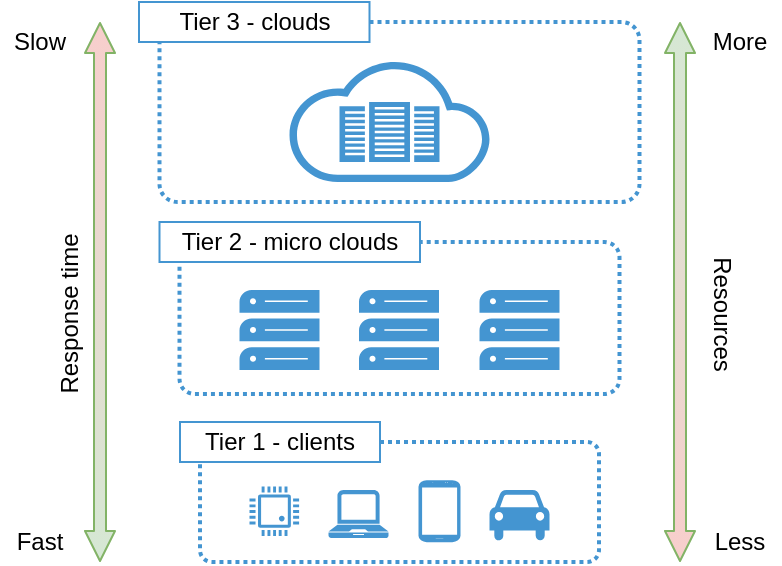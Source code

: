 <mxfile version="14.9.5" type="device"><diagram id="V4tBvz65VkEOiD7wluin" name="Page-1"><mxGraphModel dx="946" dy="-631" grid="1" gridSize="10" guides="1" tooltips="1" connect="1" arrows="1" fold="1" page="1" pageScale="1" pageWidth="850" pageHeight="1100" math="0" shadow="0"><root><mxCell id="0"/><mxCell id="1" parent="0"/><mxCell id="8xBZYbXkwCvCZUe2G0o8-391" value="" style="rounded=1;arcSize=10;dashed=1;fillColor=none;gradientColor=none;dashPattern=1 1;strokeWidth=2;strokeColor=#4495D1;" vertex="1" parent="1"><mxGeometry x="809.75" y="1670" width="220" height="76" as="geometry"/></mxCell><mxCell id="8xBZYbXkwCvCZUe2G0o8-392" value="" style="rounded=1;arcSize=10;dashed=1;fillColor=none;gradientColor=none;dashPattern=1 1;strokeWidth=2;strokeColor=#4495D1;" vertex="1" parent="1"><mxGeometry x="799.75" y="1560" width="240" height="90" as="geometry"/></mxCell><mxCell id="8xBZYbXkwCvCZUe2G0o8-393" value="" style="rounded=1;arcSize=10;dashed=1;fillColor=none;gradientColor=none;dashPattern=1 1;strokeWidth=2;strokeColor=#4495D1;" vertex="1" parent="1"><mxGeometry x="820" y="1770" width="199.5" height="60" as="geometry"/></mxCell><mxCell id="8xBZYbXkwCvCZUe2G0o8-394" value="" style="pointerEvents=1;shadow=0;dashed=0;html=1;strokeColor=none;fillColor=#4495D1;labelPosition=center;verticalLabelPosition=bottom;verticalAlign=top;align=center;outlineConnect=0;shape=mxgraph.veeam.cpu;" vertex="1" parent="1"><mxGeometry x="844.75" y="1792.2" width="24.8" height="24.8" as="geometry"/></mxCell><mxCell id="8xBZYbXkwCvCZUe2G0o8-395" value="" style="pointerEvents=1;shadow=0;dashed=0;html=1;strokeColor=none;labelPosition=center;verticalLabelPosition=bottom;verticalAlign=top;align=center;outlineConnect=0;shape=mxgraph.veeam.laptop;fillColor=#4495D1;" vertex="1" parent="1"><mxGeometry x="884.25" y="1794" width="30" height="24" as="geometry"/></mxCell><mxCell id="8xBZYbXkwCvCZUe2G0o8-396" value="" style="pointerEvents=1;shadow=0;dashed=0;html=1;strokeColor=none;labelPosition=center;verticalLabelPosition=bottom;verticalAlign=top;align=center;outlineConnect=0;shape=mxgraph.veeam2.cloud;fillColor=#4495D1;" vertex="1" parent="1"><mxGeometry x="864.75" y="1580" width="100" height="60" as="geometry"/></mxCell><mxCell id="8xBZYbXkwCvCZUe2G0o8-397" value="" style="pointerEvents=1;shadow=0;dashed=0;html=1;strokeColor=none;labelPosition=center;verticalLabelPosition=bottom;verticalAlign=top;align=center;outlineConnect=0;shape=mxgraph.veeam2.server_stack;fillColor=#4495D1;" vertex="1" parent="1"><mxGeometry x="839.75" y="1694" width="40" height="40" as="geometry"/></mxCell><mxCell id="8xBZYbXkwCvCZUe2G0o8-398" value="" style="verticalLabelPosition=bottom;verticalAlign=top;html=1;shadow=0;dashed=0;strokeWidth=1;shape=mxgraph.android.phone2;fillColor=#4495D1;strokeColor=#4495D1;" vertex="1" parent="1"><mxGeometry x="929.75" y="1789.6" width="20" height="30" as="geometry"/></mxCell><mxCell id="8xBZYbXkwCvCZUe2G0o8-399" value="" style="pointerEvents=1;shadow=0;dashed=0;html=1;strokeColor=none;labelPosition=center;verticalLabelPosition=bottom;verticalAlign=top;align=center;outlineConnect=0;shape=mxgraph.veeam2.server_stack;fillColor=#4495D1;" vertex="1" parent="1"><mxGeometry x="899.5" y="1694" width="40" height="40" as="geometry"/></mxCell><mxCell id="8xBZYbXkwCvCZUe2G0o8-400" value="" style="pointerEvents=1;shadow=0;dashed=0;html=1;strokeColor=none;labelPosition=center;verticalLabelPosition=bottom;verticalAlign=top;align=center;outlineConnect=0;shape=mxgraph.veeam2.server_stack;fillColor=#4495D1;" vertex="1" parent="1"><mxGeometry x="959.75" y="1694" width="40" height="40" as="geometry"/></mxCell><mxCell id="8xBZYbXkwCvCZUe2G0o8-401" value="Tier 1 - clients" style="text;html=1;align=center;verticalAlign=middle;whiteSpace=wrap;rounded=0;fillColor=#ffffff;strokeColor=#4495D1;" vertex="1" parent="1"><mxGeometry x="810" y="1760" width="100" height="20" as="geometry"/></mxCell><mxCell id="8xBZYbXkwCvCZUe2G0o8-402" value="Tier 2 - micro clouds" style="text;html=1;align=center;verticalAlign=middle;whiteSpace=wrap;rounded=0;fillColor=#ffffff;strokeColor=#4495D1;" vertex="1" parent="1"><mxGeometry x="799.75" y="1660" width="130.25" height="20" as="geometry"/></mxCell><mxCell id="8xBZYbXkwCvCZUe2G0o8-403" value="Tier 3 - clouds" style="text;html=1;align=center;verticalAlign=middle;whiteSpace=wrap;rounded=0;fillColor=#ffffff;strokeColor=#4495D1;" vertex="1" parent="1"><mxGeometry x="789.5" y="1550" width="115.25" height="20" as="geometry"/></mxCell><mxCell id="8xBZYbXkwCvCZUe2G0o8-404" value="" style="shape=flexArrow;endArrow=classic;startArrow=classic;html=1;startWidth=8;startSize=4.67;endWidth=8;endSize=4.67;width=6;strokeColor=#82b366;fillColor=#D5E8D4;gradientColor=#F8CECC;" edge="1" parent="1"><mxGeometry width="50" height="50" relative="1" as="geometry"><mxPoint x="1060" y="1830" as="sourcePoint"/><mxPoint x="1060" y="1560" as="targetPoint"/></mxGeometry></mxCell><mxCell id="8xBZYbXkwCvCZUe2G0o8-405" value="" style="shape=flexArrow;endArrow=classic;startArrow=classic;html=1;startWidth=8;startSize=4.67;endWidth=8;endSize=4.67;width=6;strokeColor=#82b366;fillColor=#F8CECC;gradientColor=#D5E8D4;" edge="1" parent="1"><mxGeometry width="50" height="50" relative="1" as="geometry"><mxPoint x="770" y="1830" as="sourcePoint"/><mxPoint x="770" y="1560" as="targetPoint"/></mxGeometry></mxCell><mxCell id="8xBZYbXkwCvCZUe2G0o8-406" value="" style="shape=mxgraph.signs.transportation.car_4;html=1;pointerEvents=1;strokeColor=none;verticalLabelPosition=bottom;verticalAlign=top;align=center;fillColor=#4495D1;" vertex="1" parent="1"><mxGeometry x="964.75" y="1794" width="30" height="26" as="geometry"/></mxCell><mxCell id="8xBZYbXkwCvCZUe2G0o8-407" value="More" style="text;html=1;strokeColor=none;fillColor=none;align=center;verticalAlign=middle;whiteSpace=wrap;rounded=0;" vertex="1" parent="1"><mxGeometry x="1070" y="1560" width="40" height="20" as="geometry"/></mxCell><mxCell id="8xBZYbXkwCvCZUe2G0o8-408" value="Less" style="text;html=1;strokeColor=none;fillColor=none;align=center;verticalAlign=middle;whiteSpace=wrap;rounded=0;" vertex="1" parent="1"><mxGeometry x="1070" y="1810" width="40" height="20" as="geometry"/></mxCell><mxCell id="8xBZYbXkwCvCZUe2G0o8-409" value="Slow" style="text;html=1;strokeColor=none;fillColor=none;align=center;verticalAlign=middle;whiteSpace=wrap;rounded=0;" vertex="1" parent="1"><mxGeometry x="720" y="1560" width="40" height="20" as="geometry"/></mxCell><mxCell id="8xBZYbXkwCvCZUe2G0o8-410" value="Fast" style="text;html=1;strokeColor=none;fillColor=none;align=center;verticalAlign=middle;whiteSpace=wrap;rounded=0;" vertex="1" parent="1"><mxGeometry x="720" y="1810" width="40" height="20" as="geometry"/></mxCell><mxCell id="8xBZYbXkwCvCZUe2G0o8-411" value="Resources" style="text;html=1;strokeColor=none;fillColor=none;align=center;verticalAlign=middle;whiteSpace=wrap;rounded=0;rotation=90;" vertex="1" parent="1"><mxGeometry x="1039.75" y="1694" width="82" height="24" as="geometry"/></mxCell><mxCell id="8xBZYbXkwCvCZUe2G0o8-412" value="Response time" style="text;html=1;strokeColor=none;fillColor=none;align=center;verticalAlign=middle;whiteSpace=wrap;rounded=0;rotation=-90;" vertex="1" parent="1"><mxGeometry x="709.75" y="1696" width="90" height="20" as="geometry"/></mxCell><mxCell id="8xBZYbXkwCvCZUe2G0o8-413" value="" style="pointerEvents=1;shadow=0;dashed=0;html=1;strokeColor=none;labelPosition=center;verticalLabelPosition=bottom;verticalAlign=top;outlineConnect=0;align=center;shape=mxgraph.office.servers.datacenter;fillColor=#4495D1;" vertex="1" parent="1"><mxGeometry x="889.75" y="1600" width="50" height="30" as="geometry"/></mxCell></root></mxGraphModel></diagram></mxfile>